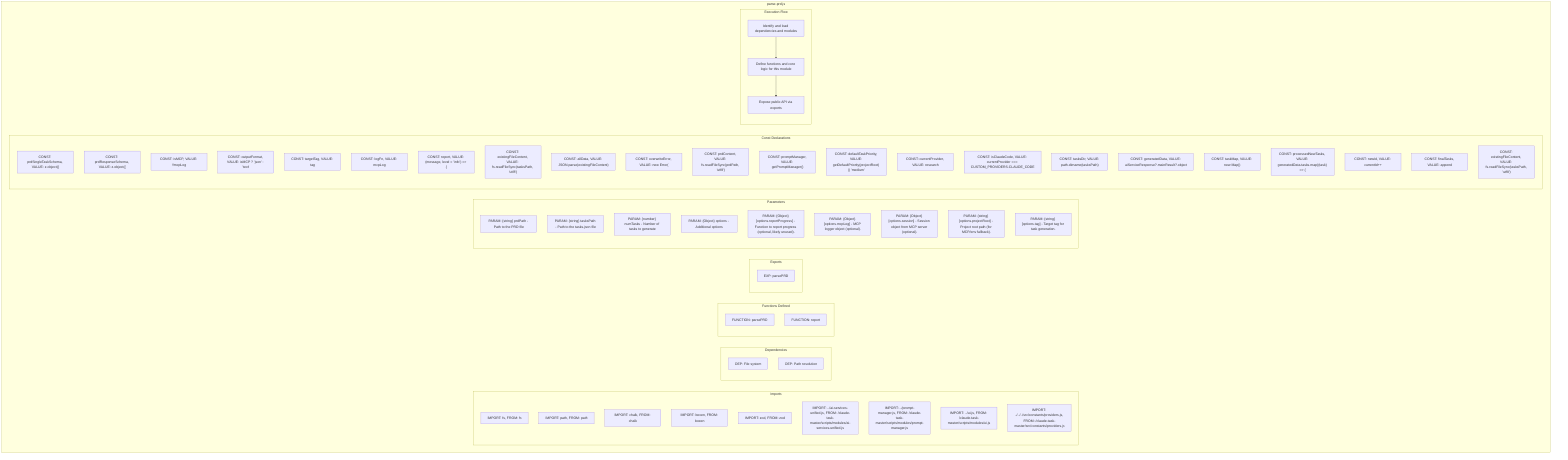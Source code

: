 flowchart TB
    subgraph Imports["Imports"]
        I1["IMPORT: fs, FROM: fs"]
        I2["IMPORT: path, FROM: path"]
        I3["IMPORT: chalk, FROM: chalk"]
        I4["IMPORT: boxen, FROM: boxen"]
        I5["IMPORT: zod, FROM: zod"]
        I6["IMPORT: ../ai-services-unified.js, FROM: /claude-task-master/scripts/modules/ai-services-unified.js"]
        I7["IMPORT: ../prompt-manager.js, FROM: /claude-task-master/scripts/modules/prompt-manager.js"]
        I8["IMPORT: ../ui.js, FROM: /claude-task-master/scripts/modules/ui.js"]
        I9["IMPORT: ../../../src/constants/providers.js, FROM: /claude-task-master/src/constants/providers.js"]
    end
    subgraph Dependencies["Dependencies"]
        D1["DEP: File system"]
        D2["DEP: Path resolution"]
    end
    subgraph FunctionsDefined["Functions Defined"]
        FU1["FUNCTION: parsePRD"]
        FU2["FUNCTION: report"]
    end
    subgraph Exports["Exports"]
        E1["EXP: parsePRD"]
    end
    subgraph Parameters["Parameters"]
        P1["PARAM: {string} prdPath - Path to the PRD file"]
        P2["PARAM: {string} tasksPath - Path to the tasks.json file"]
        P3["PARAM: {number} numTasks - Number of tasks to generate"]
        P4["PARAM: {Object} options - Additional options"]
        P5["PARAM: {Object} [options.reportProgress] - Function to report progress (optional, likely unused)."]
        P6["PARAM: {Object} [options.mcpLog] - MCP logger object (optional)."]
        P7["PARAM: {Object} [options.session] - Session object from MCP server (optional)."]
        P8["PARAM: {string} [options.projectRoot] - Project root path (for MCP/env fallback)."]
        P9["PARAM: {string} [options.tag] - Target tag for task generation."]
    end
    subgraph Constants["Const Declarations"]
        C1["CONST: prdSingleTaskSchema, VALUE: z.object({"]
        C2["CONST: prdResponseSchema, VALUE: z.object({"]
        C3["CONST: isMCP, VALUE: !!mcpLog"]
        C4["CONST: outputFormat, VALUE: isMCP ? 'json' : 'text'"]
        C5["CONST: targetTag, VALUE: tag"]
        C6["CONST: logFn, VALUE: mcpLog"]
        C7["CONST: report, VALUE: (message, level = 'info') => {"]
        C8["CONST: existingFileContent, VALUE: fs.readFileSync(tasksPath, 'utf8')"]
        C9["CONST: allData, VALUE: JSON.parse(existingFileContent)"]
        C10["CONST: overwriteError, VALUE: new Error("]
        C11["CONST: prdContent, VALUE: fs.readFileSync(prdPath, 'utf8')"]
        C12["CONST: promptManager, VALUE: getPromptManager()"]
        C13["CONST: defaultTaskPriority, VALUE: getDefaultPriority(projectRoot) || 'medium'"]
        C14["CONST: currentProvider, VALUE: research"]
        C15["CONST: isClaudeCode, VALUE: currentProvider === CUSTOM_PROVIDERS.CLAUDE_CODE"]
        C16["CONST: tasksDir, VALUE: path.dirname(tasksPath)"]
        C17["CONST: generatedData, VALUE: aiServiceResponse?.mainResult?.object"]
        C18["CONST: taskMap, VALUE: new Map()"]
        C19["CONST: processedNewTasks, VALUE: generatedData.tasks.map((task) => {"]
        C20["CONST: newId, VALUE: currentId++"]
        C21["CONST: finalTasks, VALUE: append"]
        C22["CONST: existingFileContent, VALUE: fs.readFileSync(tasksPath, 'utf8')"]
    end
    subgraph ExecutionFlow["Execution Flow"]
        FL1["Identify and load dependencies and modules"]
        FL2["Define functions and core logic for this module"]
        FL3["Expose public API via exports"]
    end
    subgraph FileName["parse-prd.js"]
        Imports
        Dependencies
        FunctionsDefined
        Exports
        Parameters
        Constants
        ExecutionFlow
    end
    FL1 --> FL2
    FL2 --> FL3